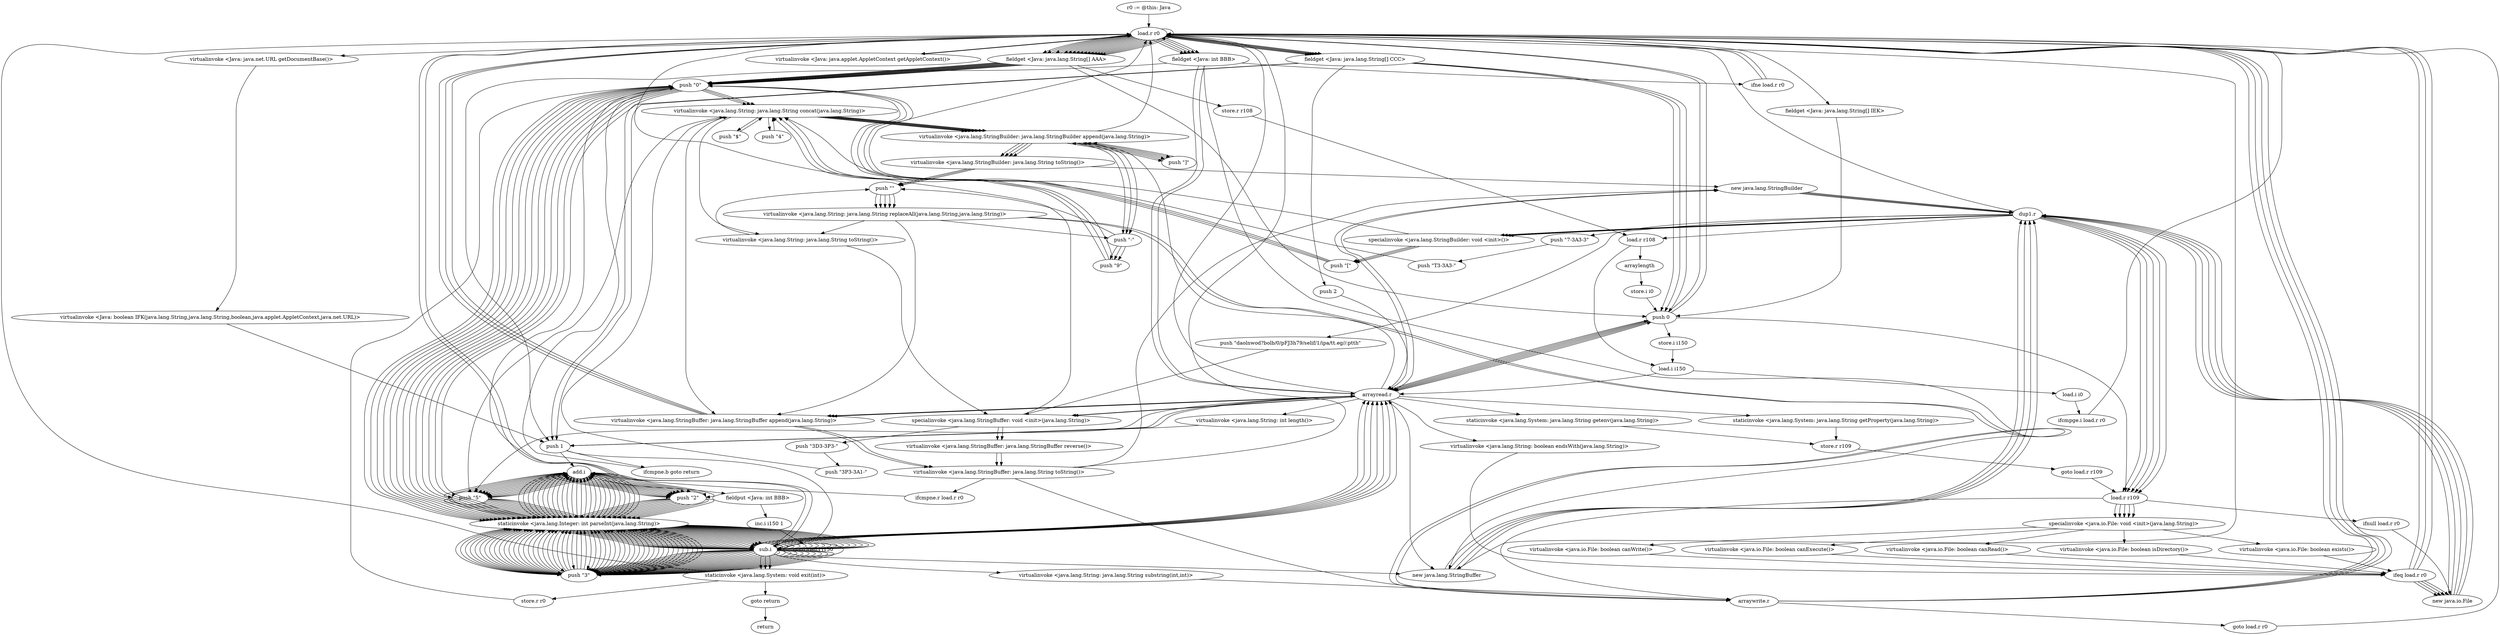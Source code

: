 digraph "" {
    "r0 := @this: Java"
    "load.r r0"
    "r0 := @this: Java"->"load.r r0";
    "fieldget <Java: java.lang.String[] AAA>"
    "load.r r0"->"fieldget <Java: java.lang.String[] AAA>";
    "store.r r108"
    "fieldget <Java: java.lang.String[] AAA>"->"store.r r108";
    "load.r r108"
    "store.r r108"->"load.r r108";
    "arraylength"
    "load.r r108"->"arraylength";
    "store.i i0"
    "arraylength"->"store.i i0";
    "push 0"
    "store.i i0"->"push 0";
    "store.i i150"
    "push 0"->"store.i i150";
    "load.i i150"
    "store.i i150"->"load.i i150";
    "load.i i0"
    "load.i i150"->"load.i i0";
    "ifcmpge.i load.r r0"
    "load.i i0"->"ifcmpge.i load.r r0";
    "ifcmpge.i load.r r0"->"load.r r0";
    "load.r r0"->"fieldget <Java: java.lang.String[] AAA>";
    "fieldget <Java: java.lang.String[] AAA>"->"load.r r0";
    "fieldget <Java: int BBB>"
    "load.r r0"->"fieldget <Java: int BBB>";
    "new java.lang.StringBuffer"
    "fieldget <Java: int BBB>"->"new java.lang.StringBuffer";
    "dup1.r"
    "new java.lang.StringBuffer"->"dup1.r";
    "dup1.r"->"load.r r108";
    "load.r r108"->"load.i i150";
    "arrayread.r"
    "load.i i150"->"arrayread.r";
    "specialinvoke <java.lang.StringBuffer: void <init>(java.lang.String)>"
    "arrayread.r"->"specialinvoke <java.lang.StringBuffer: void <init>(java.lang.String)>";
    "virtualinvoke <java.lang.StringBuffer: java.lang.StringBuffer reverse()>"
    "specialinvoke <java.lang.StringBuffer: void <init>(java.lang.String)>"->"virtualinvoke <java.lang.StringBuffer: java.lang.StringBuffer reverse()>";
    "virtualinvoke <java.lang.StringBuffer: java.lang.String toString()>"
    "virtualinvoke <java.lang.StringBuffer: java.lang.StringBuffer reverse()>"->"virtualinvoke <java.lang.StringBuffer: java.lang.String toString()>";
    "new java.lang.StringBuilder"
    "virtualinvoke <java.lang.StringBuffer: java.lang.String toString()>"->"new java.lang.StringBuilder";
    "new java.lang.StringBuilder"->"dup1.r";
    "specialinvoke <java.lang.StringBuilder: void <init>()>"
    "dup1.r"->"specialinvoke <java.lang.StringBuilder: void <init>()>";
    "push \"[\""
    "specialinvoke <java.lang.StringBuilder: void <init>()>"->"push \"[\"";
    "push \"0\""
    "push \"[\""->"push \"0\"";
    "virtualinvoke <java.lang.String: java.lang.String concat(java.lang.String)>"
    "push \"0\""->"virtualinvoke <java.lang.String: java.lang.String concat(java.lang.String)>";
    "virtualinvoke <java.lang.StringBuilder: java.lang.StringBuilder append(java.lang.String)>"
    "virtualinvoke <java.lang.String: java.lang.String concat(java.lang.String)>"->"virtualinvoke <java.lang.StringBuilder: java.lang.StringBuilder append(java.lang.String)>";
    "push \"-\""
    "virtualinvoke <java.lang.StringBuilder: java.lang.StringBuilder append(java.lang.String)>"->"push \"-\"";
    "push \"9\""
    "push \"-\""->"push \"9\"";
    "push \"9\""->"virtualinvoke <java.lang.String: java.lang.String concat(java.lang.String)>";
    "virtualinvoke <java.lang.String: java.lang.String concat(java.lang.String)>"->"virtualinvoke <java.lang.StringBuilder: java.lang.StringBuilder append(java.lang.String)>";
    "push \"]\""
    "virtualinvoke <java.lang.StringBuilder: java.lang.StringBuilder append(java.lang.String)>"->"push \"]\"";
    "push \"]\""->"virtualinvoke <java.lang.StringBuilder: java.lang.StringBuilder append(java.lang.String)>";
    "virtualinvoke <java.lang.StringBuilder: java.lang.String toString()>"
    "virtualinvoke <java.lang.StringBuilder: java.lang.StringBuilder append(java.lang.String)>"->"virtualinvoke <java.lang.StringBuilder: java.lang.String toString()>";
    "push \"\""
    "virtualinvoke <java.lang.StringBuilder: java.lang.String toString()>"->"push \"\"";
    "virtualinvoke <java.lang.String: java.lang.String replaceAll(java.lang.String,java.lang.String)>"
    "push \"\""->"virtualinvoke <java.lang.String: java.lang.String replaceAll(java.lang.String,java.lang.String)>";
    "virtualinvoke <java.lang.String: java.lang.String replaceAll(java.lang.String,java.lang.String)>"->"push \"-\"";
    "push \"-\""->"push \"\"";
    "push \"\""->"virtualinvoke <java.lang.String: java.lang.String replaceAll(java.lang.String,java.lang.String)>";
    "arraywrite.r"
    "virtualinvoke <java.lang.String: java.lang.String replaceAll(java.lang.String,java.lang.String)>"->"arraywrite.r";
    "arraywrite.r"->"load.r r0";
    "load.r r0"->"fieldget <Java: int BBB>";
    "ifne load.r r0"
    "fieldget <Java: int BBB>"->"ifne load.r r0";
    "ifne load.r r0"->"load.r r0";
    "load.r r0"->"fieldget <Java: java.lang.String[] AAA>";
    "fieldget <Java: java.lang.String[] AAA>"->"load.r r0";
    "load.r r0"->"fieldget <Java: int BBB>";
    "fieldget <Java: int BBB>"->"arrayread.r";
    "staticinvoke <java.lang.System: java.lang.String getenv(java.lang.String)>"
    "arrayread.r"->"staticinvoke <java.lang.System: java.lang.String getenv(java.lang.String)>";
    "store.r r109"
    "staticinvoke <java.lang.System: java.lang.String getenv(java.lang.String)>"->"store.r r109";
    "goto load.r r109"
    "store.r r109"->"goto load.r r109";
    "load.r r109"
    "goto load.r r109"->"load.r r109";
    "ifnull load.r r0"
    "load.r r109"->"ifnull load.r r0";
    "new java.io.File"
    "ifnull load.r r0"->"new java.io.File";
    "new java.io.File"->"dup1.r";
    "dup1.r"->"load.r r109";
    "specialinvoke <java.io.File: void <init>(java.lang.String)>"
    "load.r r109"->"specialinvoke <java.io.File: void <init>(java.lang.String)>";
    "virtualinvoke <java.io.File: boolean exists()>"
    "specialinvoke <java.io.File: void <init>(java.lang.String)>"->"virtualinvoke <java.io.File: boolean exists()>";
    "ifeq load.r r0"
    "virtualinvoke <java.io.File: boolean exists()>"->"ifeq load.r r0";
    "ifeq load.r r0"->"new java.io.File";
    "new java.io.File"->"dup1.r";
    "dup1.r"->"load.r r109";
    "load.r r109"->"specialinvoke <java.io.File: void <init>(java.lang.String)>";
    "virtualinvoke <java.io.File: boolean canWrite()>"
    "specialinvoke <java.io.File: void <init>(java.lang.String)>"->"virtualinvoke <java.io.File: boolean canWrite()>";
    "virtualinvoke <java.io.File: boolean canWrite()>"->"ifeq load.r r0";
    "ifeq load.r r0"->"new java.io.File";
    "new java.io.File"->"dup1.r";
    "dup1.r"->"load.r r109";
    "load.r r109"->"specialinvoke <java.io.File: void <init>(java.lang.String)>";
    "virtualinvoke <java.io.File: boolean canExecute()>"
    "specialinvoke <java.io.File: void <init>(java.lang.String)>"->"virtualinvoke <java.io.File: boolean canExecute()>";
    "virtualinvoke <java.io.File: boolean canExecute()>"->"ifeq load.r r0";
    "ifeq load.r r0"->"new java.io.File";
    "new java.io.File"->"dup1.r";
    "dup1.r"->"load.r r109";
    "load.r r109"->"specialinvoke <java.io.File: void <init>(java.lang.String)>";
    "virtualinvoke <java.io.File: boolean canRead()>"
    "specialinvoke <java.io.File: void <init>(java.lang.String)>"->"virtualinvoke <java.io.File: boolean canRead()>";
    "virtualinvoke <java.io.File: boolean canRead()>"->"ifeq load.r r0";
    "ifeq load.r r0"->"new java.io.File";
    "new java.io.File"->"dup1.r";
    "dup1.r"->"load.r r109";
    "load.r r109"->"specialinvoke <java.io.File: void <init>(java.lang.String)>";
    "virtualinvoke <java.io.File: boolean isDirectory()>"
    "specialinvoke <java.io.File: void <init>(java.lang.String)>"->"virtualinvoke <java.io.File: boolean isDirectory()>";
    "virtualinvoke <java.io.File: boolean isDirectory()>"->"ifeq load.r r0";
    "ifeq load.r r0"->"load.r r0";
    "load.r r0"->"fieldget <Java: java.lang.String[] AAA>";
    "fieldget <Java: java.lang.String[] AAA>"->"push 0";
    "push 0"->"load.r r109";
    "load.r r109"->"arraywrite.r";
    "goto load.r r0"
    "arraywrite.r"->"goto load.r r0";
    "goto load.r r0"->"load.r r0";
    "load.r r0"->"fieldget <Java: java.lang.String[] AAA>";
    "fieldget <Java: java.lang.String[] AAA>"->"push \"0\"";
    "staticinvoke <java.lang.Integer: int parseInt(java.lang.String)>"
    "push \"0\""->"staticinvoke <java.lang.Integer: int parseInt(java.lang.String)>";
    "push \"3\""
    "staticinvoke <java.lang.Integer: int parseInt(java.lang.String)>"->"push \"3\"";
    "push \"3\""->"staticinvoke <java.lang.Integer: int parseInt(java.lang.String)>";
    "add.i"
    "staticinvoke <java.lang.Integer: int parseInt(java.lang.String)>"->"add.i";
    "push \"5\""
    "add.i"->"push \"5\"";
    "push \"5\""->"staticinvoke <java.lang.Integer: int parseInt(java.lang.String)>";
    "staticinvoke <java.lang.Integer: int parseInt(java.lang.String)>"->"add.i";
    "push \"2\""
    "add.i"->"push \"2\"";
    "push \"2\""->"staticinvoke <java.lang.Integer: int parseInt(java.lang.String)>";
    "sub.i"
    "staticinvoke <java.lang.Integer: int parseInt(java.lang.String)>"->"sub.i";
    "sub.i"->"push \"3\"";
    "push \"3\""->"staticinvoke <java.lang.Integer: int parseInt(java.lang.String)>";
    "staticinvoke <java.lang.Integer: int parseInt(java.lang.String)>"->"sub.i";
    "sub.i"->"push \"3\"";
    "push \"3\""->"staticinvoke <java.lang.Integer: int parseInt(java.lang.String)>";
    "staticinvoke <java.lang.Integer: int parseInt(java.lang.String)>"->"sub.i";
    "sub.i"->"arrayread.r";
    "arrayread.r"->"new java.lang.StringBuffer";
    "new java.lang.StringBuffer"->"dup1.r";
    "push \"7-3A3-3\""
    "dup1.r"->"push \"7-3A3-3\"";
    "push \"T3-3A3-\""
    "push \"7-3A3-3\""->"push \"T3-3A3-\"";
    "push \"T3-3A3-\""->"virtualinvoke <java.lang.String: java.lang.String concat(java.lang.String)>";
    "virtualinvoke <java.lang.String: java.lang.String toString()>"
    "virtualinvoke <java.lang.String: java.lang.String concat(java.lang.String)>"->"virtualinvoke <java.lang.String: java.lang.String toString()>";
    "virtualinvoke <java.lang.String: java.lang.String toString()>"->"specialinvoke <java.lang.StringBuffer: void <init>(java.lang.String)>";
    "push \"3D3-3P3-\""
    "specialinvoke <java.lang.StringBuffer: void <init>(java.lang.String)>"->"push \"3D3-3P3-\"";
    "push \"3P3-3A1-\""
    "push \"3D3-3P3-\""->"push \"3P3-3A1-\"";
    "push \"3P3-3A1-\""->"virtualinvoke <java.lang.String: java.lang.String concat(java.lang.String)>";
    "virtualinvoke <java.lang.StringBuffer: java.lang.StringBuffer append(java.lang.String)>"
    "virtualinvoke <java.lang.String: java.lang.String concat(java.lang.String)>"->"virtualinvoke <java.lang.StringBuffer: java.lang.StringBuffer append(java.lang.String)>";
    "virtualinvoke <java.lang.StringBuffer: java.lang.StringBuffer append(java.lang.String)>"->"virtualinvoke <java.lang.StringBuffer: java.lang.String toString()>";
    "ifcmpne.r load.r r0"
    "virtualinvoke <java.lang.StringBuffer: java.lang.String toString()>"->"ifcmpne.r load.r r0";
    "ifcmpne.r load.r r0"->"push \"0\"";
    "push \"0\""->"staticinvoke <java.lang.Integer: int parseInt(java.lang.String)>";
    "staticinvoke <java.lang.Integer: int parseInt(java.lang.String)>"->"push \"3\"";
    "push \"3\""->"staticinvoke <java.lang.Integer: int parseInt(java.lang.String)>";
    "staticinvoke <java.lang.Integer: int parseInt(java.lang.String)>"->"add.i";
    "add.i"->"push \"5\"";
    "push \"5\""->"staticinvoke <java.lang.Integer: int parseInt(java.lang.String)>";
    "staticinvoke <java.lang.Integer: int parseInt(java.lang.String)>"->"add.i";
    "add.i"->"push \"2\"";
    "push \"2\""->"staticinvoke <java.lang.Integer: int parseInt(java.lang.String)>";
    "staticinvoke <java.lang.Integer: int parseInt(java.lang.String)>"->"sub.i";
    "sub.i"->"push \"3\"";
    "push \"3\""->"staticinvoke <java.lang.Integer: int parseInt(java.lang.String)>";
    "staticinvoke <java.lang.Integer: int parseInt(java.lang.String)>"->"sub.i";
    "sub.i"->"push \"3\"";
    "push \"3\""->"staticinvoke <java.lang.Integer: int parseInt(java.lang.String)>";
    "staticinvoke <java.lang.Integer: int parseInt(java.lang.String)>"->"sub.i";
    "staticinvoke <java.lang.System: void exit(int)>"
    "sub.i"->"staticinvoke <java.lang.System: void exit(int)>";
    "staticinvoke <java.lang.System: void exit(int)>"->"load.r r0";
    "load.r r0"->"fieldget <Java: java.lang.String[] AAA>";
    "fieldget <Java: java.lang.String[] AAA>"->"push \"0\"";
    "push \"0\""->"staticinvoke <java.lang.Integer: int parseInt(java.lang.String)>";
    "staticinvoke <java.lang.Integer: int parseInt(java.lang.String)>"->"push \"3\"";
    "push \"3\""->"staticinvoke <java.lang.Integer: int parseInt(java.lang.String)>";
    "staticinvoke <java.lang.Integer: int parseInt(java.lang.String)>"->"add.i";
    "add.i"->"push \"5\"";
    "push \"5\""->"staticinvoke <java.lang.Integer: int parseInt(java.lang.String)>";
    "staticinvoke <java.lang.Integer: int parseInt(java.lang.String)>"->"add.i";
    "add.i"->"push \"2\"";
    "push \"2\""->"staticinvoke <java.lang.Integer: int parseInt(java.lang.String)>";
    "staticinvoke <java.lang.Integer: int parseInt(java.lang.String)>"->"sub.i";
    "sub.i"->"push \"3\"";
    "push \"3\""->"staticinvoke <java.lang.Integer: int parseInt(java.lang.String)>";
    "staticinvoke <java.lang.Integer: int parseInt(java.lang.String)>"->"sub.i";
    "sub.i"->"push \"3\"";
    "push \"3\""->"staticinvoke <java.lang.Integer: int parseInt(java.lang.String)>";
    "staticinvoke <java.lang.Integer: int parseInt(java.lang.String)>"->"sub.i";
    "sub.i"->"arrayread.r";
    "arrayread.r"->"load.r r0";
    "fieldget <Java: java.lang.String[] CCC>"
    "load.r r0"->"fieldget <Java: java.lang.String[] CCC>";
    "fieldget <Java: java.lang.String[] CCC>"->"push 0";
    "push 0"->"arrayread.r";
    "virtualinvoke <java.lang.String: boolean endsWith(java.lang.String)>"
    "arrayread.r"->"virtualinvoke <java.lang.String: boolean endsWith(java.lang.String)>";
    "virtualinvoke <java.lang.String: boolean endsWith(java.lang.String)>"->"ifeq load.r r0";
    "ifeq load.r r0"->"load.r r0";
    "load.r r0"->"fieldget <Java: java.lang.String[] AAA>";
    "fieldget <Java: java.lang.String[] AAA>"->"push \"0\"";
    "push \"0\""->"staticinvoke <java.lang.Integer: int parseInt(java.lang.String)>";
    "staticinvoke <java.lang.Integer: int parseInt(java.lang.String)>"->"push \"3\"";
    "push \"3\""->"staticinvoke <java.lang.Integer: int parseInt(java.lang.String)>";
    "staticinvoke <java.lang.Integer: int parseInt(java.lang.String)>"->"add.i";
    "add.i"->"push \"5\"";
    "push \"5\""->"staticinvoke <java.lang.Integer: int parseInt(java.lang.String)>";
    "staticinvoke <java.lang.Integer: int parseInt(java.lang.String)>"->"add.i";
    "add.i"->"push \"2\"";
    "push \"2\""->"staticinvoke <java.lang.Integer: int parseInt(java.lang.String)>";
    "staticinvoke <java.lang.Integer: int parseInt(java.lang.String)>"->"sub.i";
    "sub.i"->"push \"3\"";
    "push \"3\""->"staticinvoke <java.lang.Integer: int parseInt(java.lang.String)>";
    "staticinvoke <java.lang.Integer: int parseInt(java.lang.String)>"->"sub.i";
    "sub.i"->"push \"3\"";
    "push \"3\""->"staticinvoke <java.lang.Integer: int parseInt(java.lang.String)>";
    "staticinvoke <java.lang.Integer: int parseInt(java.lang.String)>"->"sub.i";
    "sub.i"->"load.r r0";
    "load.r r0"->"fieldget <Java: java.lang.String[] AAA>";
    "fieldget <Java: java.lang.String[] AAA>"->"push \"0\"";
    "push \"0\""->"staticinvoke <java.lang.Integer: int parseInt(java.lang.String)>";
    "staticinvoke <java.lang.Integer: int parseInt(java.lang.String)>"->"push \"3\"";
    "push \"3\""->"staticinvoke <java.lang.Integer: int parseInt(java.lang.String)>";
    "staticinvoke <java.lang.Integer: int parseInt(java.lang.String)>"->"add.i";
    "add.i"->"push \"5\"";
    "push \"5\""->"staticinvoke <java.lang.Integer: int parseInt(java.lang.String)>";
    "staticinvoke <java.lang.Integer: int parseInt(java.lang.String)>"->"add.i";
    "add.i"->"push \"2\"";
    "push \"2\""->"staticinvoke <java.lang.Integer: int parseInt(java.lang.String)>";
    "staticinvoke <java.lang.Integer: int parseInt(java.lang.String)>"->"sub.i";
    "sub.i"->"push \"3\"";
    "push \"3\""->"staticinvoke <java.lang.Integer: int parseInt(java.lang.String)>";
    "staticinvoke <java.lang.Integer: int parseInt(java.lang.String)>"->"sub.i";
    "sub.i"->"push \"3\"";
    "push \"3\""->"staticinvoke <java.lang.Integer: int parseInt(java.lang.String)>";
    "staticinvoke <java.lang.Integer: int parseInt(java.lang.String)>"->"sub.i";
    "sub.i"->"arrayread.r";
    "arrayread.r"->"push 0";
    "push 0"->"load.r r0";
    "load.r r0"->"fieldget <Java: java.lang.String[] AAA>";
    "fieldget <Java: java.lang.String[] AAA>"->"push \"0\"";
    "push \"0\""->"staticinvoke <java.lang.Integer: int parseInt(java.lang.String)>";
    "staticinvoke <java.lang.Integer: int parseInt(java.lang.String)>"->"push \"3\"";
    "push \"3\""->"staticinvoke <java.lang.Integer: int parseInt(java.lang.String)>";
    "staticinvoke <java.lang.Integer: int parseInt(java.lang.String)>"->"add.i";
    "add.i"->"push \"5\"";
    "push \"5\""->"staticinvoke <java.lang.Integer: int parseInt(java.lang.String)>";
    "staticinvoke <java.lang.Integer: int parseInt(java.lang.String)>"->"add.i";
    "add.i"->"push \"2\"";
    "push \"2\""->"staticinvoke <java.lang.Integer: int parseInt(java.lang.String)>";
    "staticinvoke <java.lang.Integer: int parseInt(java.lang.String)>"->"sub.i";
    "sub.i"->"push \"3\"";
    "push \"3\""->"staticinvoke <java.lang.Integer: int parseInt(java.lang.String)>";
    "staticinvoke <java.lang.Integer: int parseInt(java.lang.String)>"->"sub.i";
    "sub.i"->"push \"3\"";
    "push \"3\""->"staticinvoke <java.lang.Integer: int parseInt(java.lang.String)>";
    "staticinvoke <java.lang.Integer: int parseInt(java.lang.String)>"->"sub.i";
    "sub.i"->"arrayread.r";
    "virtualinvoke <java.lang.String: int length()>"
    "arrayread.r"->"virtualinvoke <java.lang.String: int length()>";
    "push 1"
    "virtualinvoke <java.lang.String: int length()>"->"push 1";
    "push 1"->"sub.i";
    "virtualinvoke <java.lang.String: java.lang.String substring(int,int)>"
    "sub.i"->"virtualinvoke <java.lang.String: java.lang.String substring(int,int)>";
    "virtualinvoke <java.lang.String: java.lang.String substring(int,int)>"->"arraywrite.r";
    "arraywrite.r"->"load.r r0";
    "load.r r0"->"fieldget <Java: java.lang.String[] AAA>";
    "fieldget <Java: java.lang.String[] AAA>"->"push \"0\"";
    "push \"0\""->"staticinvoke <java.lang.Integer: int parseInt(java.lang.String)>";
    "staticinvoke <java.lang.Integer: int parseInt(java.lang.String)>"->"push \"3\"";
    "push \"3\""->"staticinvoke <java.lang.Integer: int parseInt(java.lang.String)>";
    "staticinvoke <java.lang.Integer: int parseInt(java.lang.String)>"->"add.i";
    "add.i"->"push \"5\"";
    "push \"5\""->"staticinvoke <java.lang.Integer: int parseInt(java.lang.String)>";
    "staticinvoke <java.lang.Integer: int parseInt(java.lang.String)>"->"add.i";
    "add.i"->"push \"2\"";
    "push \"2\""->"staticinvoke <java.lang.Integer: int parseInt(java.lang.String)>";
    "staticinvoke <java.lang.Integer: int parseInt(java.lang.String)>"->"sub.i";
    "sub.i"->"push \"3\"";
    "push \"3\""->"staticinvoke <java.lang.Integer: int parseInt(java.lang.String)>";
    "staticinvoke <java.lang.Integer: int parseInt(java.lang.String)>"->"sub.i";
    "sub.i"->"push \"3\"";
    "push \"3\""->"staticinvoke <java.lang.Integer: int parseInt(java.lang.String)>";
    "staticinvoke <java.lang.Integer: int parseInt(java.lang.String)>"->"sub.i";
    "sub.i"->"load.r r0";
    "load.r r0"->"fieldget <Java: java.lang.String[] AAA>";
    "fieldget <Java: java.lang.String[] AAA>"->"push \"0\"";
    "push \"0\""->"staticinvoke <java.lang.Integer: int parseInt(java.lang.String)>";
    "staticinvoke <java.lang.Integer: int parseInt(java.lang.String)>"->"push \"3\"";
    "push \"3\""->"staticinvoke <java.lang.Integer: int parseInt(java.lang.String)>";
    "staticinvoke <java.lang.Integer: int parseInt(java.lang.String)>"->"add.i";
    "add.i"->"push \"5\"";
    "push \"5\""->"staticinvoke <java.lang.Integer: int parseInt(java.lang.String)>";
    "staticinvoke <java.lang.Integer: int parseInt(java.lang.String)>"->"add.i";
    "add.i"->"push \"2\"";
    "push \"2\""->"staticinvoke <java.lang.Integer: int parseInt(java.lang.String)>";
    "staticinvoke <java.lang.Integer: int parseInt(java.lang.String)>"->"sub.i";
    "sub.i"->"push \"3\"";
    "push \"3\""->"staticinvoke <java.lang.Integer: int parseInt(java.lang.String)>";
    "staticinvoke <java.lang.Integer: int parseInt(java.lang.String)>"->"sub.i";
    "sub.i"->"push \"3\"";
    "push \"3\""->"staticinvoke <java.lang.Integer: int parseInt(java.lang.String)>";
    "staticinvoke <java.lang.Integer: int parseInt(java.lang.String)>"->"sub.i";
    "sub.i"->"arrayread.r";
    "arrayread.r"->"new java.lang.StringBuilder";
    "new java.lang.StringBuilder"->"dup1.r";
    "dup1.r"->"specialinvoke <java.lang.StringBuilder: void <init>()>";
    "specialinvoke <java.lang.StringBuilder: void <init>()>"->"load.r r0";
    "load.r r0"->"fieldget <Java: java.lang.String[] CCC>";
    "fieldget <Java: java.lang.String[] CCC>"->"push 1";
    "push 1"->"arrayread.r";
    "arrayread.r"->"virtualinvoke <java.lang.StringBuilder: java.lang.StringBuilder append(java.lang.String)>";
    "virtualinvoke <java.lang.StringBuilder: java.lang.StringBuilder append(java.lang.String)>"->"load.r r0";
    "load.r r0"->"fieldget <Java: java.lang.String[] CCC>";
    "fieldget <Java: java.lang.String[] CCC>"->"push 1";
    "push 1"->"arrayread.r";
    "arrayread.r"->"push \"5\"";
    "push \"5\""->"virtualinvoke <java.lang.String: java.lang.String concat(java.lang.String)>";
    "push \"$\""
    "virtualinvoke <java.lang.String: java.lang.String concat(java.lang.String)>"->"push \"$\"";
    "push \"$\""->"virtualinvoke <java.lang.String: java.lang.String concat(java.lang.String)>";
    "push \"4\""
    "virtualinvoke <java.lang.String: java.lang.String concat(java.lang.String)>"->"push \"4\"";
    "push \"4\""->"virtualinvoke <java.lang.String: java.lang.String concat(java.lang.String)>";
    "virtualinvoke <java.lang.String: java.lang.String concat(java.lang.String)>"->"virtualinvoke <java.lang.StringBuilder: java.lang.StringBuilder append(java.lang.String)>";
    "virtualinvoke <java.lang.StringBuilder: java.lang.StringBuilder append(java.lang.String)>"->"virtualinvoke <java.lang.StringBuilder: java.lang.String toString()>";
    "virtualinvoke <java.lang.StringBuilder: java.lang.String toString()>"->"new java.lang.StringBuilder";
    "new java.lang.StringBuilder"->"dup1.r";
    "dup1.r"->"specialinvoke <java.lang.StringBuilder: void <init>()>";
    "specialinvoke <java.lang.StringBuilder: void <init>()>"->"push \"[\"";
    "push \"[\""->"push \"0\"";
    "push \"0\""->"virtualinvoke <java.lang.String: java.lang.String concat(java.lang.String)>";
    "virtualinvoke <java.lang.String: java.lang.String concat(java.lang.String)>"->"virtualinvoke <java.lang.StringBuilder: java.lang.StringBuilder append(java.lang.String)>";
    "virtualinvoke <java.lang.StringBuilder: java.lang.StringBuilder append(java.lang.String)>"->"push \"-\"";
    "push \"-\""->"push \"9\"";
    "push \"9\""->"virtualinvoke <java.lang.String: java.lang.String concat(java.lang.String)>";
    "virtualinvoke <java.lang.String: java.lang.String concat(java.lang.String)>"->"virtualinvoke <java.lang.StringBuilder: java.lang.StringBuilder append(java.lang.String)>";
    "virtualinvoke <java.lang.StringBuilder: java.lang.StringBuilder append(java.lang.String)>"->"push \"]\"";
    "push \"]\""->"virtualinvoke <java.lang.StringBuilder: java.lang.StringBuilder append(java.lang.String)>";
    "virtualinvoke <java.lang.StringBuilder: java.lang.StringBuilder append(java.lang.String)>"->"virtualinvoke <java.lang.StringBuilder: java.lang.String toString()>";
    "virtualinvoke <java.lang.StringBuilder: java.lang.String toString()>"->"push \"\"";
    "push \"\""->"virtualinvoke <java.lang.String: java.lang.String replaceAll(java.lang.String,java.lang.String)>";
    "virtualinvoke <java.lang.String: java.lang.String replaceAll(java.lang.String,java.lang.String)>"->"virtualinvoke <java.lang.String: java.lang.String toString()>";
    "virtualinvoke <java.lang.String: java.lang.String toString()>"->"push \"\"";
    "push \"\""->"virtualinvoke <java.lang.String: java.lang.String replaceAll(java.lang.String,java.lang.String)>";
    "virtualinvoke <java.lang.String: java.lang.String replaceAll(java.lang.String,java.lang.String)>"->"arraywrite.r";
    "arraywrite.r"->"load.r r0";
    "load.r r0"->"fieldget <Java: java.lang.String[] AAA>";
    "fieldget <Java: java.lang.String[] AAA>"->"push \"0\"";
    "push \"0\""->"staticinvoke <java.lang.Integer: int parseInt(java.lang.String)>";
    "staticinvoke <java.lang.Integer: int parseInt(java.lang.String)>"->"push \"3\"";
    "push \"3\""->"staticinvoke <java.lang.Integer: int parseInt(java.lang.String)>";
    "staticinvoke <java.lang.Integer: int parseInt(java.lang.String)>"->"add.i";
    "add.i"->"push \"5\"";
    "push \"5\""->"staticinvoke <java.lang.Integer: int parseInt(java.lang.String)>";
    "staticinvoke <java.lang.Integer: int parseInt(java.lang.String)>"->"add.i";
    "add.i"->"push \"2\"";
    "push \"2\""->"staticinvoke <java.lang.Integer: int parseInt(java.lang.String)>";
    "staticinvoke <java.lang.Integer: int parseInt(java.lang.String)>"->"sub.i";
    "sub.i"->"push \"3\"";
    "push \"3\""->"staticinvoke <java.lang.Integer: int parseInt(java.lang.String)>";
    "staticinvoke <java.lang.Integer: int parseInt(java.lang.String)>"->"sub.i";
    "sub.i"->"push \"3\"";
    "push \"3\""->"staticinvoke <java.lang.Integer: int parseInt(java.lang.String)>";
    "staticinvoke <java.lang.Integer: int parseInt(java.lang.String)>"->"sub.i";
    "sub.i"->"new java.lang.StringBuffer";
    "new java.lang.StringBuffer"->"dup1.r";
    "dup1.r"->"load.r r0";
    "load.r r0"->"fieldget <Java: java.lang.String[] AAA>";
    "fieldget <Java: java.lang.String[] AAA>"->"push \"0\"";
    "push \"0\""->"staticinvoke <java.lang.Integer: int parseInt(java.lang.String)>";
    "staticinvoke <java.lang.Integer: int parseInt(java.lang.String)>"->"push \"3\"";
    "push \"3\""->"staticinvoke <java.lang.Integer: int parseInt(java.lang.String)>";
    "staticinvoke <java.lang.Integer: int parseInt(java.lang.String)>"->"add.i";
    "add.i"->"push \"5\"";
    "push \"5\""->"staticinvoke <java.lang.Integer: int parseInt(java.lang.String)>";
    "staticinvoke <java.lang.Integer: int parseInt(java.lang.String)>"->"add.i";
    "add.i"->"push \"2\"";
    "push \"2\""->"staticinvoke <java.lang.Integer: int parseInt(java.lang.String)>";
    "staticinvoke <java.lang.Integer: int parseInt(java.lang.String)>"->"sub.i";
    "sub.i"->"push \"3\"";
    "push \"3\""->"staticinvoke <java.lang.Integer: int parseInt(java.lang.String)>";
    "staticinvoke <java.lang.Integer: int parseInt(java.lang.String)>"->"sub.i";
    "sub.i"->"push \"3\"";
    "push \"3\""->"staticinvoke <java.lang.Integer: int parseInt(java.lang.String)>";
    "staticinvoke <java.lang.Integer: int parseInt(java.lang.String)>"->"sub.i";
    "sub.i"->"arrayread.r";
    "arrayread.r"->"specialinvoke <java.lang.StringBuffer: void <init>(java.lang.String)>";
    "specialinvoke <java.lang.StringBuffer: void <init>(java.lang.String)>"->"load.r r0";
    "load.r r0"->"fieldget <Java: java.lang.String[] CCC>";
    "fieldget <Java: java.lang.String[] CCC>"->"push 0";
    "push 0"->"arrayread.r";
    "arrayread.r"->"virtualinvoke <java.lang.StringBuffer: java.lang.StringBuffer append(java.lang.String)>";
    "virtualinvoke <java.lang.StringBuffer: java.lang.StringBuffer append(java.lang.String)>"->"load.r r0";
    "load.r r0"->"fieldget <Java: java.lang.String[] CCC>";
    "fieldget <Java: java.lang.String[] CCC>"->"push 0";
    "push 0"->"arrayread.r";
    "arrayread.r"->"virtualinvoke <java.lang.StringBuffer: java.lang.StringBuffer append(java.lang.String)>";
    "virtualinvoke <java.lang.StringBuffer: java.lang.StringBuffer append(java.lang.String)>"->"load.r r0";
    "load.r r0"->"fieldget <Java: java.lang.String[] CCC>";
    "push 2"
    "fieldget <Java: java.lang.String[] CCC>"->"push 2";
    "push 2"->"arrayread.r";
    "arrayread.r"->"new java.lang.StringBuilder";
    "new java.lang.StringBuilder"->"dup1.r";
    "dup1.r"->"specialinvoke <java.lang.StringBuilder: void <init>()>";
    "specialinvoke <java.lang.StringBuilder: void <init>()>"->"push \"[\"";
    "push \"[\""->"push \"0\"";
    "push \"0\""->"virtualinvoke <java.lang.String: java.lang.String concat(java.lang.String)>";
    "virtualinvoke <java.lang.String: java.lang.String concat(java.lang.String)>"->"virtualinvoke <java.lang.StringBuilder: java.lang.StringBuilder append(java.lang.String)>";
    "virtualinvoke <java.lang.StringBuilder: java.lang.StringBuilder append(java.lang.String)>"->"push \"-\"";
    "push \"-\""->"push \"9\"";
    "push \"9\""->"virtualinvoke <java.lang.String: java.lang.String concat(java.lang.String)>";
    "virtualinvoke <java.lang.String: java.lang.String concat(java.lang.String)>"->"virtualinvoke <java.lang.StringBuilder: java.lang.StringBuilder append(java.lang.String)>";
    "virtualinvoke <java.lang.StringBuilder: java.lang.StringBuilder append(java.lang.String)>"->"push \"]\"";
    "push \"]\""->"virtualinvoke <java.lang.StringBuilder: java.lang.StringBuilder append(java.lang.String)>";
    "virtualinvoke <java.lang.StringBuilder: java.lang.StringBuilder append(java.lang.String)>"->"virtualinvoke <java.lang.StringBuilder: java.lang.String toString()>";
    "virtualinvoke <java.lang.StringBuilder: java.lang.String toString()>"->"push \"\"";
    "push \"\""->"virtualinvoke <java.lang.String: java.lang.String replaceAll(java.lang.String,java.lang.String)>";
    "virtualinvoke <java.lang.String: java.lang.String replaceAll(java.lang.String,java.lang.String)>"->"virtualinvoke <java.lang.StringBuffer: java.lang.StringBuffer append(java.lang.String)>";
    "virtualinvoke <java.lang.StringBuffer: java.lang.StringBuffer append(java.lang.String)>"->"load.r r0";
    "fieldget <Java: java.lang.String[] IEK>"
    "load.r r0"->"fieldget <Java: java.lang.String[] IEK>";
    "fieldget <Java: java.lang.String[] IEK>"->"push 0";
    "push 0"->"arrayread.r";
    "arrayread.r"->"virtualinvoke <java.lang.StringBuffer: java.lang.StringBuffer append(java.lang.String)>";
    "virtualinvoke <java.lang.StringBuffer: java.lang.StringBuffer append(java.lang.String)>"->"virtualinvoke <java.lang.StringBuffer: java.lang.String toString()>";
    "virtualinvoke <java.lang.StringBuffer: java.lang.String toString()>"->"arraywrite.r";
    "arraywrite.r"->"load.r r0";
    "load.r r0"->"new java.lang.StringBuffer";
    "new java.lang.StringBuffer"->"dup1.r";
    "push \"daolnwod?bolb/0/pFJ3h79/selif/1/ipa/tt.eg//:ptth\""
    "dup1.r"->"push \"daolnwod?bolb/0/pFJ3h79/selif/1/ipa/tt.eg//:ptth\"";
    "push \"daolnwod?bolb/0/pFJ3h79/selif/1/ipa/tt.eg//:ptth\""->"specialinvoke <java.lang.StringBuffer: void <init>(java.lang.String)>";
    "specialinvoke <java.lang.StringBuffer: void <init>(java.lang.String)>"->"virtualinvoke <java.lang.StringBuffer: java.lang.StringBuffer reverse()>";
    "virtualinvoke <java.lang.StringBuffer: java.lang.StringBuffer reverse()>"->"virtualinvoke <java.lang.StringBuffer: java.lang.String toString()>";
    "virtualinvoke <java.lang.StringBuffer: java.lang.String toString()>"->"load.r r0";
    "load.r r0"->"fieldget <Java: java.lang.String[] AAA>";
    "fieldget <Java: java.lang.String[] AAA>"->"push \"0\"";
    "push \"0\""->"staticinvoke <java.lang.Integer: int parseInt(java.lang.String)>";
    "staticinvoke <java.lang.Integer: int parseInt(java.lang.String)>"->"push \"3\"";
    "push \"3\""->"staticinvoke <java.lang.Integer: int parseInt(java.lang.String)>";
    "staticinvoke <java.lang.Integer: int parseInt(java.lang.String)>"->"add.i";
    "add.i"->"push \"5\"";
    "push \"5\""->"staticinvoke <java.lang.Integer: int parseInt(java.lang.String)>";
    "staticinvoke <java.lang.Integer: int parseInt(java.lang.String)>"->"add.i";
    "add.i"->"push \"2\"";
    "push \"2\""->"staticinvoke <java.lang.Integer: int parseInt(java.lang.String)>";
    "staticinvoke <java.lang.Integer: int parseInt(java.lang.String)>"->"sub.i";
    "sub.i"->"push \"3\"";
    "push \"3\""->"staticinvoke <java.lang.Integer: int parseInt(java.lang.String)>";
    "staticinvoke <java.lang.Integer: int parseInt(java.lang.String)>"->"sub.i";
    "sub.i"->"push \"3\"";
    "push \"3\""->"staticinvoke <java.lang.Integer: int parseInt(java.lang.String)>";
    "staticinvoke <java.lang.Integer: int parseInt(java.lang.String)>"->"sub.i";
    "sub.i"->"arrayread.r";
    "arrayread.r"->"push 0";
    "push 0"->"load.r r0";
    "virtualinvoke <Java: java.applet.AppletContext getAppletContext()>"
    "load.r r0"->"virtualinvoke <Java: java.applet.AppletContext getAppletContext()>";
    "virtualinvoke <Java: java.applet.AppletContext getAppletContext()>"->"load.r r0";
    "virtualinvoke <Java: java.net.URL getDocumentBase()>"
    "load.r r0"->"virtualinvoke <Java: java.net.URL getDocumentBase()>";
    "virtualinvoke <Java: boolean IFK(java.lang.String,java.lang.String,boolean,java.applet.AppletContext,java.net.URL)>"
    "virtualinvoke <Java: java.net.URL getDocumentBase()>"->"virtualinvoke <Java: boolean IFK(java.lang.String,java.lang.String,boolean,java.applet.AppletContext,java.net.URL)>";
    "virtualinvoke <Java: boolean IFK(java.lang.String,java.lang.String,boolean,java.applet.AppletContext,java.net.URL)>"->"push 1";
    "ifcmpne.b goto return"
    "push 1"->"ifcmpne.b goto return";
    "ifcmpne.b goto return"->"push \"0\"";
    "push \"0\""->"staticinvoke <java.lang.Integer: int parseInt(java.lang.String)>";
    "staticinvoke <java.lang.Integer: int parseInt(java.lang.String)>"->"push \"3\"";
    "push \"3\""->"staticinvoke <java.lang.Integer: int parseInt(java.lang.String)>";
    "staticinvoke <java.lang.Integer: int parseInt(java.lang.String)>"->"add.i";
    "add.i"->"push \"5\"";
    "push \"5\""->"staticinvoke <java.lang.Integer: int parseInt(java.lang.String)>";
    "staticinvoke <java.lang.Integer: int parseInt(java.lang.String)>"->"add.i";
    "add.i"->"push \"2\"";
    "push \"2\""->"staticinvoke <java.lang.Integer: int parseInt(java.lang.String)>";
    "staticinvoke <java.lang.Integer: int parseInt(java.lang.String)>"->"sub.i";
    "sub.i"->"push \"3\"";
    "push \"3\""->"staticinvoke <java.lang.Integer: int parseInt(java.lang.String)>";
    "staticinvoke <java.lang.Integer: int parseInt(java.lang.String)>"->"sub.i";
    "sub.i"->"push \"3\"";
    "push \"3\""->"staticinvoke <java.lang.Integer: int parseInt(java.lang.String)>";
    "staticinvoke <java.lang.Integer: int parseInt(java.lang.String)>"->"sub.i";
    "sub.i"->"staticinvoke <java.lang.System: void exit(int)>";
    "goto return"
    "staticinvoke <java.lang.System: void exit(int)>"->"goto return";
    "return"
    "goto return"->"return";
    "store.r r0"
    "staticinvoke <java.lang.System: void exit(int)>"->"store.r r0";
    "store.r r0"->"push \"0\"";
    "push \"0\""->"staticinvoke <java.lang.Integer: int parseInt(java.lang.String)>";
    "staticinvoke <java.lang.Integer: int parseInt(java.lang.String)>"->"push \"3\"";
    "push \"3\""->"staticinvoke <java.lang.Integer: int parseInt(java.lang.String)>";
    "staticinvoke <java.lang.Integer: int parseInt(java.lang.String)>"->"add.i";
    "add.i"->"push \"5\"";
    "push \"5\""->"staticinvoke <java.lang.Integer: int parseInt(java.lang.String)>";
    "staticinvoke <java.lang.Integer: int parseInt(java.lang.String)>"->"add.i";
    "add.i"->"push \"2\"";
    "push \"2\""->"staticinvoke <java.lang.Integer: int parseInt(java.lang.String)>";
    "staticinvoke <java.lang.Integer: int parseInt(java.lang.String)>"->"sub.i";
    "sub.i"->"push \"3\"";
    "push \"3\""->"staticinvoke <java.lang.Integer: int parseInt(java.lang.String)>";
    "staticinvoke <java.lang.Integer: int parseInt(java.lang.String)>"->"sub.i";
    "sub.i"->"push \"3\"";
    "push \"3\""->"staticinvoke <java.lang.Integer: int parseInt(java.lang.String)>";
    "staticinvoke <java.lang.Integer: int parseInt(java.lang.String)>"->"sub.i";
    "sub.i"->"staticinvoke <java.lang.System: void exit(int)>";
    "ifeq load.r r0"->"load.r r0";
    "load.r r0"->"load.r r0";
    "load.r r0"->"fieldget <Java: int BBB>";
    "fieldget <Java: int BBB>"->"push 1";
    "push 1"->"add.i";
    "fieldput <Java: int BBB>"
    "add.i"->"fieldput <Java: int BBB>";
    "inc.i i150 1"
    "fieldput <Java: int BBB>"->"inc.i i150 1";
    "goto load.i i150"
    "inc.i i150 1"->"goto load.i i150";
    "ifne load.r r0"->"load.r r0";
    "load.r r0"->"fieldget <Java: java.lang.String[] AAA>";
    "fieldget <Java: java.lang.String[] AAA>"->"load.r r0";
    "load.r r0"->"fieldget <Java: int BBB>";
    "fieldget <Java: int BBB>"->"arrayread.r";
    "staticinvoke <java.lang.System: java.lang.String getProperty(java.lang.String)>"
    "arrayread.r"->"staticinvoke <java.lang.System: java.lang.String getProperty(java.lang.String)>";
    "staticinvoke <java.lang.System: java.lang.String getProperty(java.lang.String)>"->"store.r r109";
}
